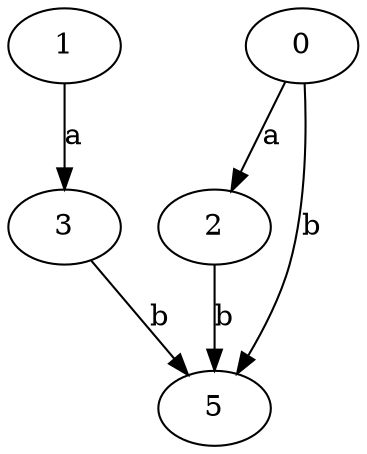 strict digraph  {
1;
2;
0;
3;
5;
1 -> 3  [label=a];
2 -> 5  [label=b];
0 -> 2  [label=a];
0 -> 5  [label=b];
3 -> 5  [label=b];
}
